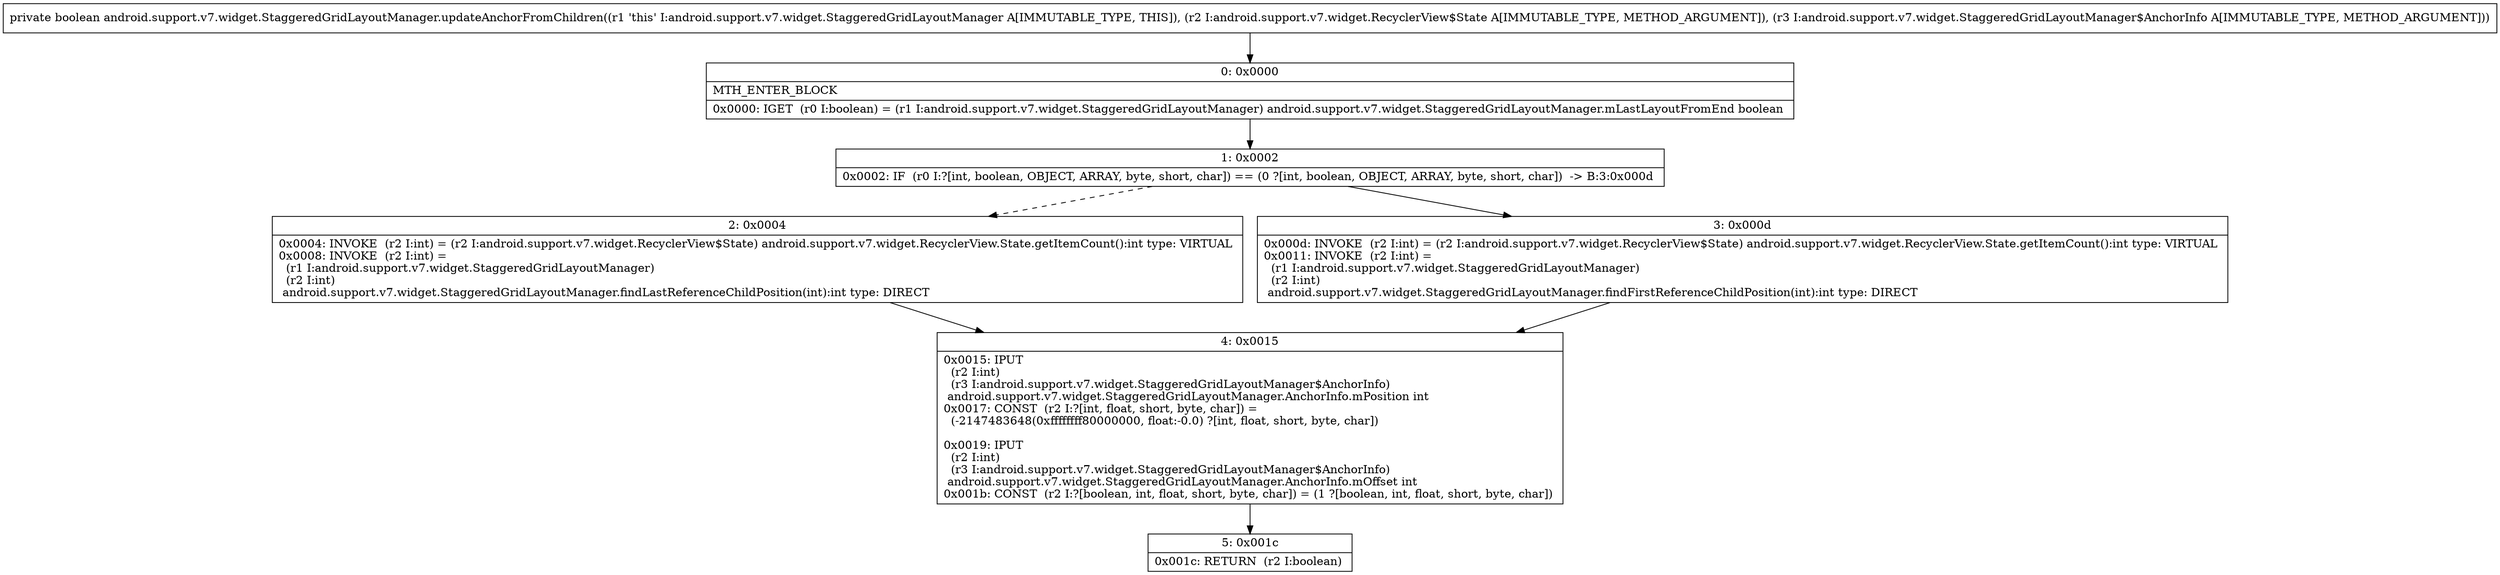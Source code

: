 digraph "CFG forandroid.support.v7.widget.StaggeredGridLayoutManager.updateAnchorFromChildren(Landroid\/support\/v7\/widget\/RecyclerView$State;Landroid\/support\/v7\/widget\/StaggeredGridLayoutManager$AnchorInfo;)Z" {
Node_0 [shape=record,label="{0\:\ 0x0000|MTH_ENTER_BLOCK\l|0x0000: IGET  (r0 I:boolean) = (r1 I:android.support.v7.widget.StaggeredGridLayoutManager) android.support.v7.widget.StaggeredGridLayoutManager.mLastLayoutFromEnd boolean \l}"];
Node_1 [shape=record,label="{1\:\ 0x0002|0x0002: IF  (r0 I:?[int, boolean, OBJECT, ARRAY, byte, short, char]) == (0 ?[int, boolean, OBJECT, ARRAY, byte, short, char])  \-\> B:3:0x000d \l}"];
Node_2 [shape=record,label="{2\:\ 0x0004|0x0004: INVOKE  (r2 I:int) = (r2 I:android.support.v7.widget.RecyclerView$State) android.support.v7.widget.RecyclerView.State.getItemCount():int type: VIRTUAL \l0x0008: INVOKE  (r2 I:int) = \l  (r1 I:android.support.v7.widget.StaggeredGridLayoutManager)\l  (r2 I:int)\l android.support.v7.widget.StaggeredGridLayoutManager.findLastReferenceChildPosition(int):int type: DIRECT \l}"];
Node_3 [shape=record,label="{3\:\ 0x000d|0x000d: INVOKE  (r2 I:int) = (r2 I:android.support.v7.widget.RecyclerView$State) android.support.v7.widget.RecyclerView.State.getItemCount():int type: VIRTUAL \l0x0011: INVOKE  (r2 I:int) = \l  (r1 I:android.support.v7.widget.StaggeredGridLayoutManager)\l  (r2 I:int)\l android.support.v7.widget.StaggeredGridLayoutManager.findFirstReferenceChildPosition(int):int type: DIRECT \l}"];
Node_4 [shape=record,label="{4\:\ 0x0015|0x0015: IPUT  \l  (r2 I:int)\l  (r3 I:android.support.v7.widget.StaggeredGridLayoutManager$AnchorInfo)\l android.support.v7.widget.StaggeredGridLayoutManager.AnchorInfo.mPosition int \l0x0017: CONST  (r2 I:?[int, float, short, byte, char]) = \l  (\-2147483648(0xffffffff80000000, float:\-0.0) ?[int, float, short, byte, char])\l \l0x0019: IPUT  \l  (r2 I:int)\l  (r3 I:android.support.v7.widget.StaggeredGridLayoutManager$AnchorInfo)\l android.support.v7.widget.StaggeredGridLayoutManager.AnchorInfo.mOffset int \l0x001b: CONST  (r2 I:?[boolean, int, float, short, byte, char]) = (1 ?[boolean, int, float, short, byte, char]) \l}"];
Node_5 [shape=record,label="{5\:\ 0x001c|0x001c: RETURN  (r2 I:boolean) \l}"];
MethodNode[shape=record,label="{private boolean android.support.v7.widget.StaggeredGridLayoutManager.updateAnchorFromChildren((r1 'this' I:android.support.v7.widget.StaggeredGridLayoutManager A[IMMUTABLE_TYPE, THIS]), (r2 I:android.support.v7.widget.RecyclerView$State A[IMMUTABLE_TYPE, METHOD_ARGUMENT]), (r3 I:android.support.v7.widget.StaggeredGridLayoutManager$AnchorInfo A[IMMUTABLE_TYPE, METHOD_ARGUMENT])) }"];
MethodNode -> Node_0;
Node_0 -> Node_1;
Node_1 -> Node_2[style=dashed];
Node_1 -> Node_3;
Node_2 -> Node_4;
Node_3 -> Node_4;
Node_4 -> Node_5;
}

